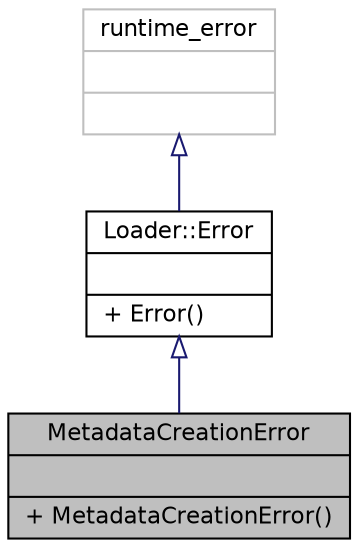 digraph "MetadataCreationError"
{
  edge [fontname="Helvetica",fontsize="11",labelfontname="Helvetica",labelfontsize="11"];
  node [fontname="Helvetica",fontsize="11",shape=record];
  Node1 [label="{MetadataCreationError\n||+ MetadataCreationError()\l}",height=0.2,width=0.4,color="black", fillcolor="grey75", style="filled" fontcolor="black"];
  Node2 -> Node1 [dir="back",color="midnightblue",fontsize="11",style="solid",arrowtail="onormal",fontname="Helvetica"];
  Node2 [label="{Loader::Error\n||+ Error()\l}",height=0.2,width=0.4,color="black", fillcolor="white", style="filled",URL="$class_loader_1_1_error.html"];
  Node3 -> Node2 [dir="back",color="midnightblue",fontsize="11",style="solid",arrowtail="onormal",fontname="Helvetica"];
  Node3 [label="{runtime_error\n||}",height=0.2,width=0.4,color="grey75", fillcolor="white", style="filled"];
}
